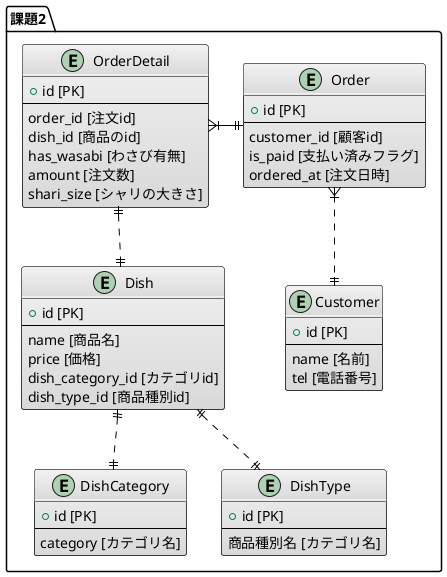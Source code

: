 @startuml


!define METAL #F2F2F2-D9D9D9

skinparam class {
    BackgroundColor METAL
    BorderColor Black
    ArrowColor Black
}

package "課題2" as problem01 {
    entity "Customer" as customer {
        + id [PK]
        --
          name [名前]
          tel [電話番号]
    }

    entity "Order" as order {
        + id [PK]
        --
         customer_id [顧客id]
         is_paid [支払い済みフラグ]
         ordered_at [注文日時]      
    }

    entity "OrderDetail" as order_detail {
        + id [PK]
        --
          order_id [注文id]
          dish_id [商品のid]
          has_wasabi [わさび有無]
          amount [注文数] 
          shari_size [シャリの大きさ] 
    }

    entity "Dish" as dish {
        + id [PK]
        --
        name [商品名]
        price [価格]
        dish_category_id [カテゴリid]
        dish_type_id [商品種別id]
    }

    entity "DishCategory" as dish_category {
        + id [PK]
        --
        category [カテゴリ名]
    }

    entity "DishType" as dish_type {
        + id [PK]
        --
        商品種別名 [カテゴリ名]
    }
}

order }|..|| customer
order ||-le-|{ order_detail
order_detail ||..|| dish
dish ||..||dish_category
dish ||..||dish_type

@enduml